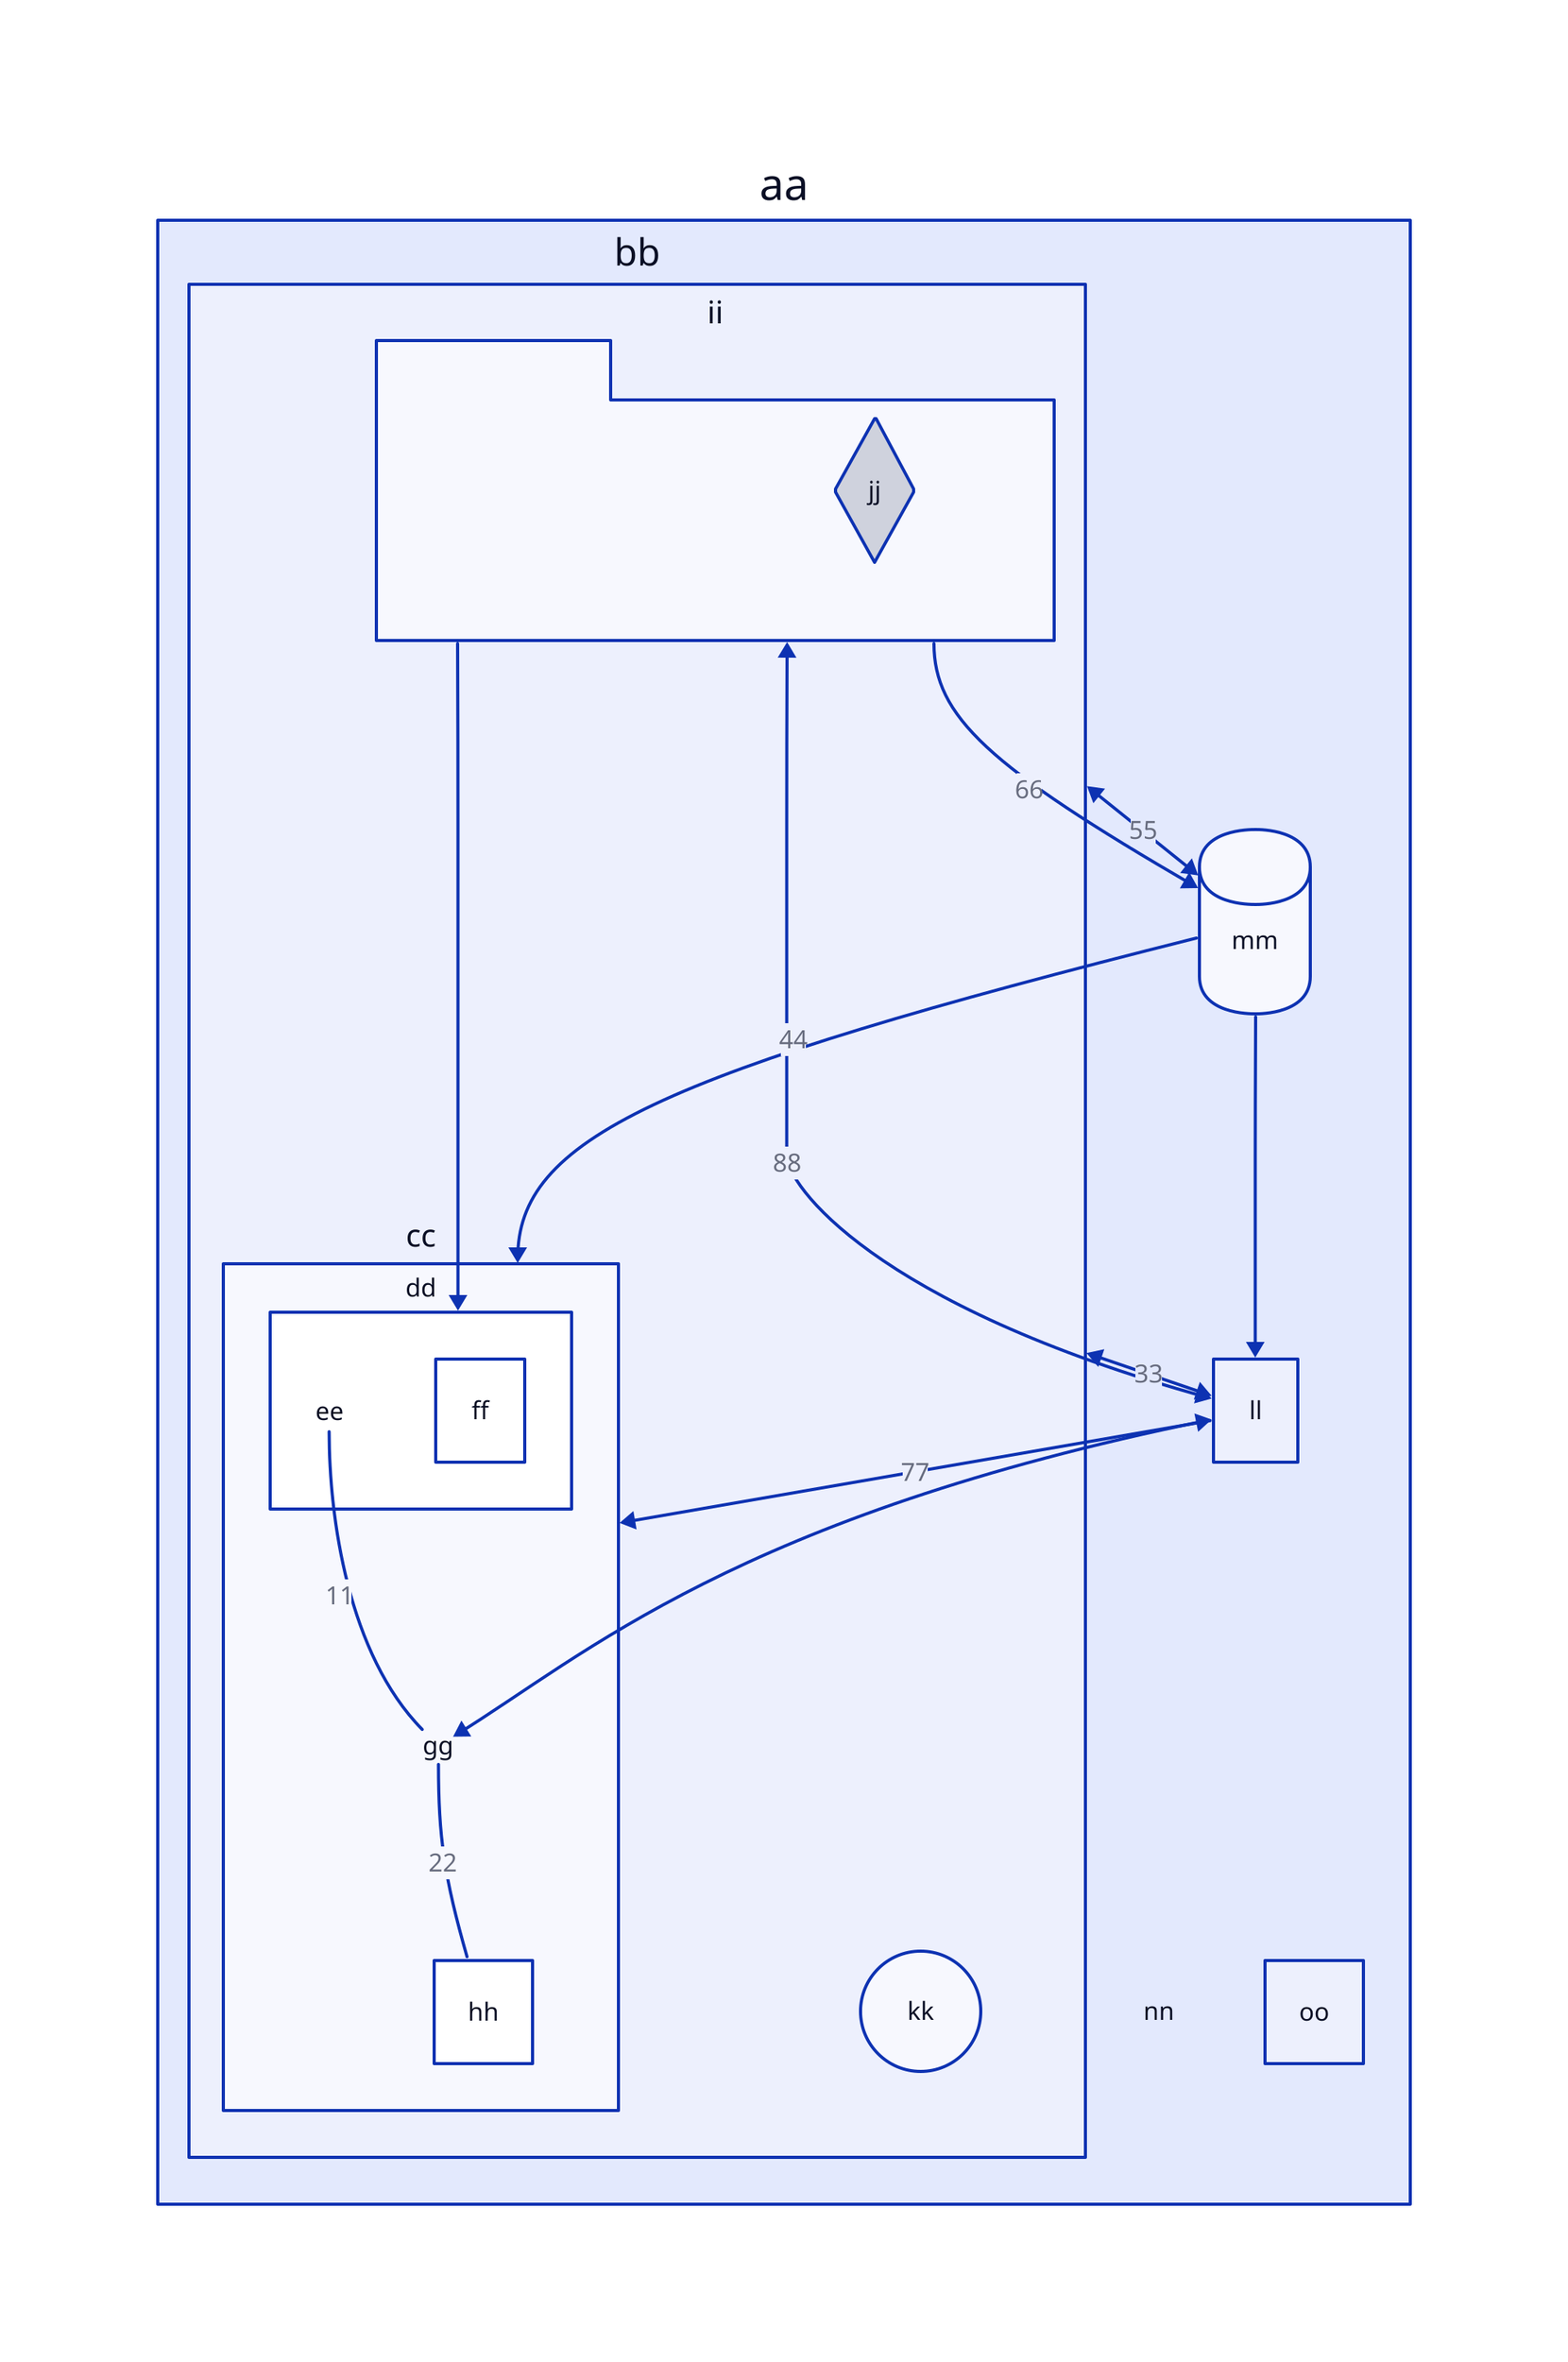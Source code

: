 
aa: {
	bb: {
		cc:  {
			dd: {
				shape: rectangle
				ee: {shape: text}
				ff
			}
			gg: {shape: text}
			hh
			dd.ee -- gg: '11'
			gg -- hh: '22'
		}
		ii: {
			shape: package
			jj: {shape: diamond}
		}
		ii -> cc.dd
		kk: {shape: circle}
	}
	ll
	mm: {shape: cylinder}
	ll <-> bb: '33'
	mm -> bb.cc: '44'
	mm->ll
	mm <-> bb: '55'
	ll <-> bb.cc.gg
	mm <- bb.ii: '66'
	bb.cc <- ll: '77'
	nn: {shape: text}
	oo
	bb.ii <-> ll: '88'
}
			